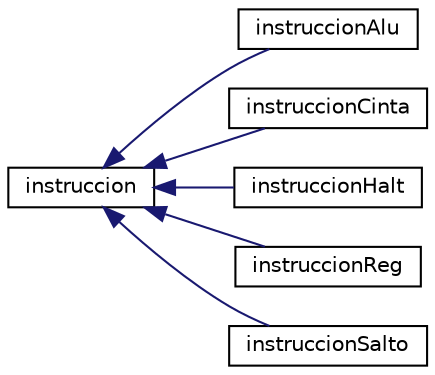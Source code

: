 digraph "Graphical Class Hierarchy"
{
  edge [fontname="Helvetica",fontsize="10",labelfontname="Helvetica",labelfontsize="10"];
  node [fontname="Helvetica",fontsize="10",shape=record];
  rankdir="LR";
  Node1 [label="instruccion",height=0.2,width=0.4,color="black", fillcolor="white", style="filled",URL="$classinstruccion.html"];
  Node1 -> Node2 [dir="back",color="midnightblue",fontsize="10",style="solid",fontname="Helvetica"];
  Node2 [label="instruccionAlu",height=0.2,width=0.4,color="black", fillcolor="white", style="filled",URL="$classinstruccionAlu.html"];
  Node1 -> Node3 [dir="back",color="midnightblue",fontsize="10",style="solid",fontname="Helvetica"];
  Node3 [label="instruccionCinta",height=0.2,width=0.4,color="black", fillcolor="white", style="filled",URL="$classinstruccionCinta.html"];
  Node1 -> Node4 [dir="back",color="midnightblue",fontsize="10",style="solid",fontname="Helvetica"];
  Node4 [label="instruccionHalt",height=0.2,width=0.4,color="black", fillcolor="white", style="filled",URL="$classinstruccionHalt.html"];
  Node1 -> Node5 [dir="back",color="midnightblue",fontsize="10",style="solid",fontname="Helvetica"];
  Node5 [label="instruccionReg",height=0.2,width=0.4,color="black", fillcolor="white", style="filled",URL="$classinstruccionReg.html"];
  Node1 -> Node6 [dir="back",color="midnightblue",fontsize="10",style="solid",fontname="Helvetica"];
  Node6 [label="instruccionSalto",height=0.2,width=0.4,color="black", fillcolor="white", style="filled",URL="$classinstruccionSalto.html"];
}
